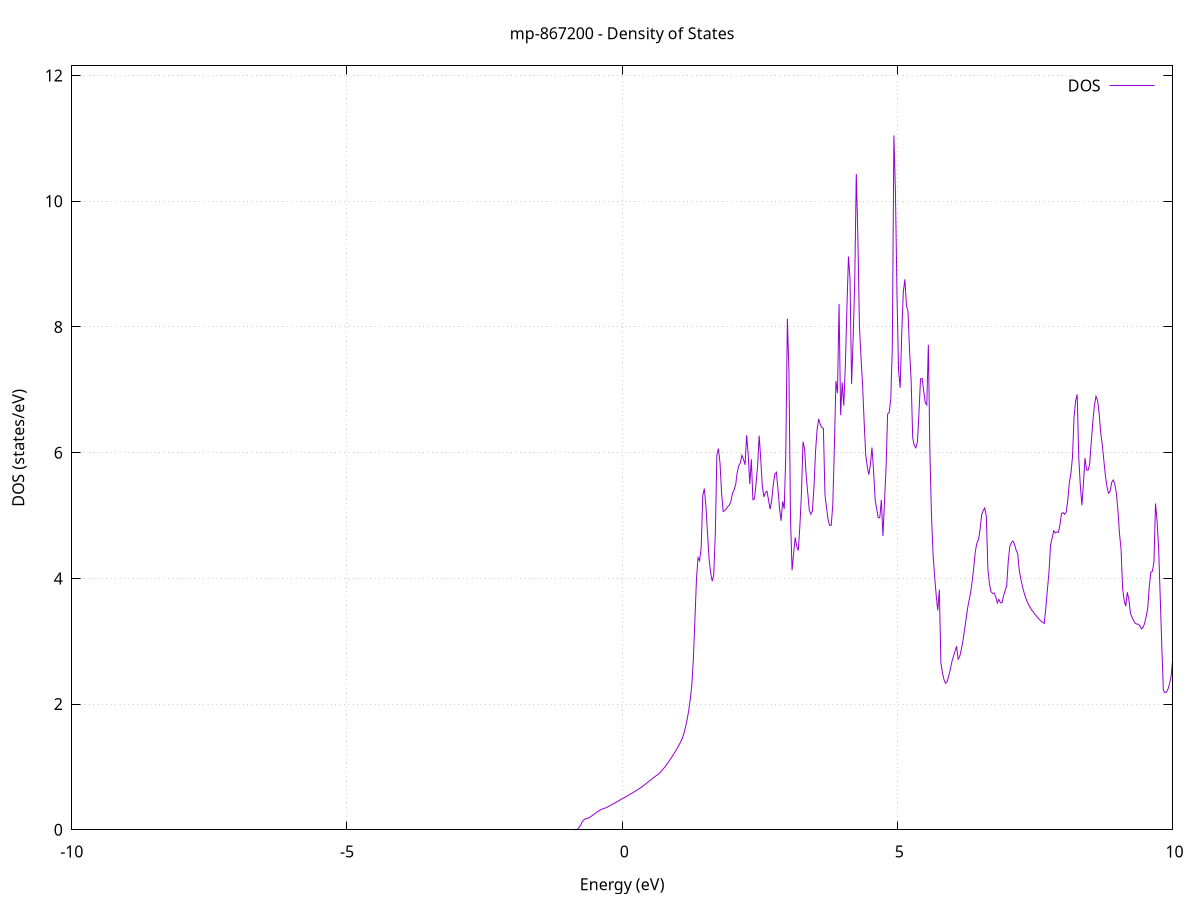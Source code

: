 set title 'mp-867200 - Density of States'
set xlabel 'Energy (eV)'
set ylabel 'DOS (states/eV)'
set grid
set xrange [-10:10]
set yrange [0:12.155]
set xzeroaxis lt -1
set terminal png size 800,600
set output 'mp-867200_dos_gnuplot.png'
plot '-' using 1:2 with lines title 'DOS'
-38.699100 0.000000
-38.670600 0.000000
-38.642100 0.000000
-38.613700 0.000000
-38.585200 0.000000
-38.556700 0.000000
-38.528300 0.000000
-38.499800 0.000000
-38.471300 0.000000
-38.442900 0.000000
-38.414400 0.000000
-38.385900 0.000000
-38.357500 0.000000
-38.329000 0.000000
-38.300600 0.000000
-38.272100 0.000000
-38.243600 0.000000
-38.215200 0.000000
-38.186700 0.000000
-38.158200 0.000000
-38.129800 0.000000
-38.101300 0.000000
-38.072800 0.000000
-38.044400 0.000000
-38.015900 0.000000
-37.987400 0.000000
-37.959000 0.000000
-37.930500 0.000000
-37.902000 0.000000
-37.873600 0.000000
-37.845100 0.000000
-37.816600 0.000000
-37.788200 0.000000
-37.759700 0.000000
-37.731300 0.000000
-37.702800 0.000000
-37.674300 0.000000
-37.645900 0.000000
-37.617400 0.000000
-37.588900 0.000000
-37.560500 0.000000
-37.532000 0.000000
-37.503500 0.000000
-37.475100 0.000000
-37.446600 0.000000
-37.418100 0.000000
-37.389700 0.000000
-37.361200 0.000000
-37.332700 0.000000
-37.304300 0.000000
-37.275800 0.000000
-37.247400 0.000000
-37.218900 0.000000
-37.190400 0.000000
-37.162000 0.000000
-37.133500 0.000000
-37.105000 0.000000
-37.076600 0.000000
-37.048100 0.000000
-37.019600 0.000000
-36.991200 0.000000
-36.962700 0.000000
-36.934200 0.000000
-36.905800 0.000000
-36.877300 0.000000
-36.848800 0.000000
-36.820400 0.000000
-36.791900 0.000000
-36.763400 0.000000
-36.735000 0.000000
-36.706500 0.000000
-36.678100 0.000000
-36.649600 0.000000
-36.621100 0.000000
-36.592700 0.000000
-36.564200 0.000000
-36.535700 0.000000
-36.507300 0.000000
-36.478800 0.000000
-36.450300 0.000000
-36.421900 0.000000
-36.393400 0.000000
-36.364900 0.000000
-36.336500 0.000000
-36.308000 0.000000
-36.279500 0.000000
-36.251100 0.000000
-36.222600 0.000000
-36.194100 0.000000
-36.165700 0.000000
-36.137200 0.000000
-36.108800 1.528700
-36.080300 19.417300
-36.051800 30.553100
-36.023400 64.984600
-35.994900 18.503100
-35.966400 60.045500
-35.938000 0.000000
-35.909500 0.000000
-35.881000 0.000000
-35.852600 0.000000
-35.824100 0.000000
-35.795600 0.000000
-35.767200 0.000000
-35.738700 0.000000
-35.710200 0.000000
-35.681800 0.000000
-35.653300 0.000000
-35.624800 0.000000
-35.596400 0.000000
-35.567900 0.000000
-35.539500 0.000000
-35.511000 0.000000
-35.482500 0.000000
-35.454100 0.000000
-35.425600 0.000000
-35.397100 0.000000
-35.368700 0.000000
-35.340200 0.000000
-35.311700 0.000000
-35.283300 0.000000
-35.254800 0.000000
-35.226300 0.000000
-35.197900 0.000000
-35.169400 0.000000
-35.140900 0.000000
-35.112500 0.000000
-35.084000 0.000000
-35.055500 0.000000
-35.027100 0.000000
-34.998600 0.000000
-34.970200 0.000000
-34.941700 0.000000
-34.913200 0.000000
-34.884800 0.000000
-34.856300 0.000000
-34.827800 0.000000
-34.799400 0.000000
-34.770900 0.000000
-34.742400 0.000000
-34.714000 0.000000
-34.685500 0.000000
-34.657000 0.000000
-34.628600 0.000000
-34.600100 0.000000
-34.571600 0.000000
-34.543200 0.000000
-34.514700 0.000000
-34.486300 0.000000
-34.457800 0.000000
-34.429300 0.000000
-34.400900 0.000000
-34.372400 0.000000
-34.343900 0.000000
-34.315500 0.000000
-34.287000 0.000000
-34.258500 0.000000
-34.230100 0.000000
-34.201600 0.000000
-34.173100 0.000000
-34.144700 0.000000
-34.116200 0.000000
-34.087700 0.000000
-34.059300 0.000000
-34.030800 0.000000
-34.002300 0.000000
-33.973900 0.000000
-33.945400 0.000000
-33.917000 0.000000
-33.888500 0.000000
-33.860000 0.000000
-33.831600 0.000000
-33.803100 0.000000
-33.774600 0.000000
-33.746200 0.000000
-33.717700 0.000000
-33.689200 0.000000
-33.660800 0.000000
-33.632300 0.000000
-33.603800 0.000000
-33.575400 0.000000
-33.546900 0.000000
-33.518400 0.000000
-33.490000 0.000000
-33.461500 0.000000
-33.433000 0.000000
-33.404600 0.000000
-33.376100 0.000000
-33.347700 0.000000
-33.319200 0.000000
-33.290700 0.000000
-33.262300 0.000000
-33.233800 0.000000
-33.205300 0.000000
-33.176900 0.000000
-33.148400 0.000000
-33.119900 0.000000
-33.091500 0.000000
-33.063000 0.000000
-33.034500 0.000000
-33.006100 0.000000
-32.977600 0.000000
-32.949100 0.000000
-32.920700 0.000000
-32.892200 0.000000
-32.863700 0.000000
-32.835300 0.000000
-32.806800 0.000000
-32.778400 0.000000
-32.749900 0.000000
-32.721400 0.000000
-32.693000 0.000000
-32.664500 0.000000
-32.636000 0.000000
-32.607600 0.000000
-32.579100 0.000000
-32.550600 0.000000
-32.522200 0.000000
-32.493700 0.000000
-32.465200 0.000000
-32.436800 0.000000
-32.408300 0.000000
-32.379800 0.000000
-32.351400 0.000000
-32.322900 0.000000
-32.294400 0.000000
-32.266000 0.000000
-32.237500 0.000000
-32.209100 0.000000
-32.180600 0.000000
-32.152100 0.000000
-32.123700 0.000000
-32.095200 0.000000
-32.066700 0.000000
-32.038300 0.000000
-32.009800 0.000000
-31.981300 0.000000
-31.952900 0.000000
-31.924400 0.000000
-31.895900 0.000000
-31.867500 0.000000
-31.839000 0.000000
-31.810500 0.000000
-31.782100 0.000000
-31.753600 0.000000
-31.725200 0.000000
-31.696700 0.000000
-31.668200 0.000000
-31.639800 0.000000
-31.611300 0.000000
-31.582800 0.000000
-31.554400 0.000000
-31.525900 0.000000
-31.497400 0.000000
-31.469000 0.000000
-31.440500 0.000000
-31.412000 0.000000
-31.383600 0.000000
-31.355100 0.000000
-31.326600 0.000000
-31.298200 0.000000
-31.269700 0.000000
-31.241200 0.000000
-31.212800 0.000000
-31.184300 0.000000
-31.155900 0.000000
-31.127400 0.000000
-31.098900 0.000000
-31.070500 0.000000
-31.042000 0.000000
-31.013500 0.000000
-30.985100 0.000000
-30.956600 0.000000
-30.928100 0.000000
-30.899700 0.000000
-30.871200 0.000000
-30.842700 0.000000
-30.814300 0.000000
-30.785800 0.000000
-30.757300 0.000000
-30.728900 0.000000
-30.700400 0.000000
-30.671900 0.000000
-30.643500 0.000000
-30.615000 0.000000
-30.586600 0.000000
-30.558100 0.000000
-30.529600 0.000000
-30.501200 0.000000
-30.472700 0.000000
-30.444200 0.000000
-30.415800 0.000000
-30.387300 0.000000
-30.358800 0.000000
-30.330400 0.000000
-30.301900 0.000000
-30.273400 0.000000
-30.245000 0.000000
-30.216500 0.000000
-30.188000 0.000000
-30.159600 0.000000
-30.131100 0.000000
-30.102600 0.000000
-30.074200 0.000000
-30.045700 0.000000
-30.017300 0.000000
-29.988800 0.000000
-29.960300 0.000000
-29.931900 0.000000
-29.903400 0.000000
-29.874900 0.000000
-29.846500 0.000000
-29.818000 0.000000
-29.789500 0.000000
-29.761100 0.000000
-29.732600 0.000000
-29.704100 0.000000
-29.675700 0.000000
-29.647200 0.000000
-29.618700 0.000000
-29.590300 0.000000
-29.561800 0.000000
-29.533300 0.000000
-29.504900 0.000000
-29.476400 0.000000
-29.448000 0.000000
-29.419500 0.000000
-29.391000 0.000000
-29.362600 0.000000
-29.334100 0.000000
-29.305600 0.000000
-29.277200 0.000000
-29.248700 0.000000
-29.220200 0.000000
-29.191800 0.000000
-29.163300 0.000000
-29.134800 0.000000
-29.106400 0.000000
-29.077900 0.000000
-29.049400 0.000000
-29.021000 0.000000
-28.992500 0.000000
-28.964100 0.000000
-28.935600 0.000000
-28.907100 0.000000
-28.878700 0.000000
-28.850200 0.000000
-28.821700 0.000000
-28.793300 0.000000
-28.764800 0.000000
-28.736300 0.000000
-28.707900 0.000000
-28.679400 0.000000
-28.650900 0.000000
-28.622500 0.000000
-28.594000 0.000000
-28.565500 0.000000
-28.537100 0.000000
-28.508600 0.000000
-28.480100 0.000000
-28.451700 0.000000
-28.423200 0.000000
-28.394800 0.000000
-28.366300 0.000000
-28.337800 0.000000
-28.309400 0.000000
-28.280900 0.000000
-28.252400 0.000000
-28.224000 0.000000
-28.195500 0.000000
-28.167000 0.000000
-28.138600 0.000000
-28.110100 0.000000
-28.081600 0.000000
-28.053200 0.000000
-28.024700 0.000000
-27.996200 0.000000
-27.967800 0.000000
-27.939300 0.000000
-27.910800 0.000000
-27.882400 0.000000
-27.853900 0.000000
-27.825500 0.000000
-27.797000 0.000000
-27.768500 0.000000
-27.740100 0.000000
-27.711600 0.000000
-27.683100 0.000000
-27.654700 0.000000
-27.626200 0.000000
-27.597700 0.000000
-27.569300 0.000000
-27.540800 0.000000
-27.512300 0.000000
-27.483900 0.000000
-27.455400 0.000000
-27.426900 0.000000
-27.398500 0.000000
-27.370000 0.000000
-27.341500 0.000000
-27.313100 0.000000
-27.284600 0.000000
-27.256200 0.000000
-27.227700 0.000000
-27.199200 0.000000
-27.170800 0.000000
-27.142300 0.000000
-27.113800 0.000000
-27.085400 0.000000
-27.056900 0.000000
-27.028400 0.000000
-27.000000 0.000000
-26.971500 0.000000
-26.943000 0.000000
-26.914600 0.000000
-26.886100 0.000000
-26.857600 0.000000
-26.829200 0.000000
-26.800700 0.000000
-26.772200 0.000000
-26.743800 0.000000
-26.715300 0.000000
-26.686900 0.000000
-26.658400 0.000000
-26.629900 0.000000
-26.601500 0.000000
-26.573000 0.000000
-26.544500 0.000000
-26.516100 0.000000
-26.487600 0.000000
-26.459100 0.000000
-26.430700 0.000000
-26.402200 0.000000
-26.373700 0.000000
-26.345300 0.000000
-26.316800 0.000000
-26.288300 0.000000
-26.259900 0.000000
-26.231400 0.000000
-26.203000 0.000000
-26.174500 0.000000
-26.146000 0.000000
-26.117600 0.000000
-26.089100 0.000000
-26.060600 0.000000
-26.032200 0.000000
-26.003700 0.000000
-25.975200 0.000000
-25.946800 0.000000
-25.918300 0.000000
-25.889800 0.000000
-25.861400 0.000000
-25.832900 0.000000
-25.804400 0.000000
-25.776000 0.000000
-25.747500 0.000000
-25.719000 0.000000
-25.690600 0.000000
-25.662100 0.000000
-25.633700 0.000000
-25.605200 0.000000
-25.576700 0.000000
-25.548300 0.000000
-25.519800 0.000000
-25.491300 0.000000
-25.462900 0.000000
-25.434400 0.000000
-25.405900 0.000000
-25.377500 0.000000
-25.349000 0.000000
-25.320500 0.000000
-25.292100 0.000000
-25.263600 0.000000
-25.235100 0.000000
-25.206700 0.000000
-25.178200 0.000000
-25.149700 0.000000
-25.121300 0.000000
-25.092800 0.000000
-25.064400 0.000000
-25.035900 0.000000
-25.007400 0.000000
-24.979000 0.000000
-24.950500 0.000000
-24.922000 0.000000
-24.893600 0.000000
-24.865100 0.000000
-24.836600 0.000000
-24.808200 0.000000
-24.779700 0.000000
-24.751200 0.000000
-24.722800 0.000000
-24.694300 0.000000
-24.665800 0.000000
-24.637400 0.000000
-24.608900 0.000000
-24.580400 0.000000
-24.552000 0.000000
-24.523500 0.000000
-24.495100 0.000000
-24.466600 0.000000
-24.438100 0.000000
-24.409700 0.000000
-24.381200 0.000000
-24.352700 0.000000
-24.324300 0.000000
-24.295800 0.000000
-24.267300 0.000000
-24.238900 0.000000
-24.210400 0.000000
-24.181900 0.000000
-24.153500 0.000000
-24.125000 0.000000
-24.096500 0.000000
-24.068100 0.000000
-24.039600 0.000000
-24.011100 0.000000
-23.982700 0.000000
-23.954200 0.000000
-23.925800 0.000000
-23.897300 0.000000
-23.868800 0.000000
-23.840400 0.000000
-23.811900 0.000000
-23.783400 0.000000
-23.755000 0.000000
-23.726500 0.000000
-23.698000 0.000000
-23.669600 0.000000
-23.641100 0.000000
-23.612600 0.000000
-23.584200 0.000000
-23.555700 0.000000
-23.527200 0.000000
-23.498800 0.000000
-23.470300 0.000000
-23.441900 0.000000
-23.413400 0.000000
-23.384900 0.000000
-23.356500 0.000000
-23.328000 0.000000
-23.299500 0.000000
-23.271100 0.000000
-23.242600 0.000000
-23.214100 0.000000
-23.185700 0.000000
-23.157200 0.000000
-23.128700 0.000000
-23.100300 0.000000
-23.071800 0.000000
-23.043300 0.000000
-23.014900 0.000000
-22.986400 0.000000
-22.957900 0.000000
-22.929500 0.000000
-22.901000 0.000000
-22.872600 0.000000
-22.844100 0.000000
-22.815600 0.000000
-22.787200 0.000000
-22.758700 0.000000
-22.730200 0.000000
-22.701800 0.000000
-22.673300 0.000000
-22.644800 0.000000
-22.616400 0.000000
-22.587900 0.000000
-22.559400 0.000000
-22.531000 0.000000
-22.502500 0.000000
-22.474000 0.000000
-22.445600 0.000000
-22.417100 0.000000
-22.388600 0.000000
-22.360200 0.000000
-22.331700 0.000000
-22.303300 0.000000
-22.274800 0.000000
-22.246300 0.000000
-22.217900 0.000000
-22.189400 0.000000
-22.160900 0.000000
-22.132500 0.000000
-22.104000 0.000000
-22.075500 0.000000
-22.047100 0.000000
-22.018600 0.000000
-21.990100 0.000000
-21.961700 0.000000
-21.933200 0.000000
-21.904700 0.000000
-21.876300 0.000000
-21.847800 0.000000
-21.819300 0.000000
-21.790900 0.000000
-21.762400 0.000000
-21.734000 0.000000
-21.705500 0.000000
-21.677000 0.000000
-21.648600 0.000000
-21.620100 0.000000
-21.591600 0.000000
-21.563200 0.000000
-21.534700 0.000000
-21.506200 0.000000
-21.477800 0.000000
-21.449300 0.000000
-21.420800 0.000000
-21.392400 0.000000
-21.363900 0.000000
-21.335400 0.000000
-21.307000 0.000000
-21.278500 0.000000
-21.250000 0.000000
-21.221600 0.000000
-21.193100 0.000000
-21.164700 0.000000
-21.136200 0.000000
-21.107700 0.000000
-21.079300 0.000000
-21.050800 0.000000
-21.022300 0.000000
-20.993900 0.000000
-20.965400 0.000000
-20.936900 0.000000
-20.908500 0.000000
-20.880000 0.000000
-20.851500 0.000000
-20.823100 0.000000
-20.794600 0.000000
-20.766100 0.000000
-20.737700 0.000000
-20.709200 0.000000
-20.680800 0.000000
-20.652300 0.000000
-20.623800 0.000000
-20.595400 0.000000
-20.566900 0.000000
-20.538400 0.000000
-20.510000 0.000000
-20.481500 0.000000
-20.453000 0.000000
-20.424600 0.000000
-20.396100 0.000000
-20.367600 0.000000
-20.339200 0.000000
-20.310700 0.000000
-20.282200 0.000000
-20.253800 0.000000
-20.225300 0.000000
-20.196800 0.000000
-20.168400 0.000000
-20.139900 0.000000
-20.111500 0.000000
-20.083000 0.000000
-20.054500 0.000000
-20.026100 0.000000
-19.997600 0.000000
-19.969100 0.000000
-19.940700 0.000000
-19.912200 0.000000
-19.883700 0.000000
-19.855300 0.000000
-19.826800 0.000000
-19.798300 0.000000
-19.769900 0.000000
-19.741400 0.000000
-19.712900 0.000000
-19.684500 0.000000
-19.656000 0.000000
-19.627500 0.000000
-19.599100 0.000000
-19.570600 0.000000
-19.542200 0.000000
-19.513700 0.000000
-19.485200 0.000000
-19.456800 0.000000
-19.428300 0.000000
-19.399800 0.000000
-19.371400 0.000000
-19.342900 0.000000
-19.314400 0.000000
-19.286000 0.000000
-19.257500 0.000000
-19.229000 0.000000
-19.200600 0.000000
-19.172100 0.000000
-19.143600 0.000000
-19.115200 0.000000
-19.086700 0.000000
-19.058200 0.000000
-19.029800 0.000000
-19.001300 0.000000
-18.972900 0.000000
-18.944400 0.000000
-18.915900 0.000000
-18.887500 0.000000
-18.859000 0.000000
-18.830500 0.000000
-18.802100 0.000000
-18.773600 0.000000
-18.745100 0.000000
-18.716700 0.000000
-18.688200 0.000000
-18.659700 0.000000
-18.631300 0.000000
-18.602800 0.000000
-18.574300 0.000000
-18.545900 0.000000
-18.517400 0.000000
-18.488900 0.000000
-18.460500 0.000000
-18.432000 0.000000
-18.403600 0.000000
-18.375100 0.000000
-18.346600 0.000000
-18.318200 0.000000
-18.289700 0.000000
-18.261200 0.000000
-18.232800 0.000000
-18.204300 0.000000
-18.175800 0.000000
-18.147400 0.000000
-18.118900 0.000000
-18.090400 0.000000
-18.062000 0.000000
-18.033500 0.000000
-18.005000 0.000000
-17.976600 0.000000
-17.948100 0.000000
-17.919700 0.000000
-17.891200 0.000000
-17.862700 0.000000
-17.834300 0.000000
-17.805800 0.000000
-17.777300 0.000000
-17.748900 0.000000
-17.720400 0.000000
-17.691900 0.000000
-17.663500 0.000000
-17.635000 0.000000
-17.606500 0.000000
-17.578100 0.000000
-17.549600 0.000000
-17.521100 0.000000
-17.492700 0.000000
-17.464200 0.000000
-17.435700 0.000000
-17.407300 0.000000
-17.378800 0.000000
-17.350400 0.000000
-17.321900 0.000000
-17.293400 0.000000
-17.265000 0.000000
-17.236500 0.000000
-17.208000 0.000000
-17.179600 0.000000
-17.151100 0.000000
-17.122600 0.000000
-17.094200 0.000000
-17.065700 0.000000
-17.037200 0.000000
-17.008800 0.000000
-16.980300 0.099600
-16.951800 1.249900
-16.923400 8.504600
-16.894900 14.384600
-16.866400 16.612800
-16.838000 20.314100
-16.809500 33.911900
-16.781100 43.263100
-16.752600 32.256300
-16.724100 24.749100
-16.695700 18.786800
-16.667200 15.997800
-16.638700 9.618900
-16.610300 9.352200
-16.581800 14.798700
-16.553300 16.707500
-16.524900 17.466400
-16.496400 20.463100
-16.467900 19.366400
-16.439500 23.786300
-16.411000 25.605400
-16.382500 28.538600
-16.354100 32.391000
-16.325600 34.563600
-16.297100 43.583000
-16.268700 50.567100
-16.240200 35.708600
-16.211800 43.903500
-16.183300 65.835900
-16.154800 48.145000
-16.126400 30.271800
-16.097900 23.931300
-16.069400 20.106500
-16.041000 11.290200
-16.012500 0.000000
-15.984000 0.000000
-15.955600 0.000000
-15.927100 0.000000
-15.898600 0.000000
-15.870200 0.000000
-15.841700 0.000000
-15.813200 0.000000
-15.784800 0.000000
-15.756300 0.000000
-15.727800 0.000000
-15.699400 0.000000
-15.670900 0.000000
-15.642500 0.000000
-15.614000 0.000000
-15.585500 0.000000
-15.557100 0.000000
-15.528600 0.000000
-15.500100 0.000000
-15.471700 0.000000
-15.443200 0.000000
-15.414700 0.000000
-15.386300 0.000000
-15.357800 0.000000
-15.329300 0.000000
-15.300900 0.000000
-15.272400 0.000000
-15.243900 0.000000
-15.215500 0.000000
-15.187000 0.000000
-15.158600 0.000000
-15.130100 0.000000
-15.101600 0.000000
-15.073200 0.000000
-15.044700 0.000000
-15.016200 0.000000
-14.987800 0.000000
-14.959300 0.000000
-14.930800 0.000000
-14.902400 0.000000
-14.873900 0.000000
-14.845400 0.000000
-14.817000 0.000000
-14.788500 0.000000
-14.760000 0.000000
-14.731600 0.000000
-14.703100 0.000000
-14.674600 0.000000
-14.646200 0.000000
-14.617700 0.000000
-14.589300 0.000000
-14.560800 0.000000
-14.532300 0.000000
-14.503900 0.000000
-14.475400 0.000000
-14.446900 0.000000
-14.418500 0.000000
-14.390000 0.000000
-14.361500 0.000000
-14.333100 0.000000
-14.304600 0.000000
-14.276100 0.000000
-14.247700 0.000000
-14.219200 0.000000
-14.190700 0.000000
-14.162300 0.000000
-14.133800 0.000000
-14.105300 0.000000
-14.076900 0.000000
-14.048400 0.000000
-14.020000 0.000000
-13.991500 0.000000
-13.963000 0.000000
-13.934600 0.000000
-13.906100 0.000000
-13.877600 0.000000
-13.849200 0.000000
-13.820700 0.000000
-13.792200 0.000000
-13.763800 0.000000
-13.735300 0.000000
-13.706800 0.000000
-13.678400 0.000000
-13.649900 0.000000
-13.621400 0.000000
-13.593000 0.000000
-13.564500 0.000000
-13.536000 0.000000
-13.507600 0.000000
-13.479100 0.000000
-13.450700 0.000000
-13.422200 0.000000
-13.393700 0.000000
-13.365300 0.000000
-13.336800 0.000000
-13.308300 0.000000
-13.279900 0.000000
-13.251400 0.000000
-13.222900 0.000000
-13.194500 0.000000
-13.166000 0.000000
-13.137500 0.000000
-13.109100 0.000000
-13.080600 0.000000
-13.052100 0.000000
-13.023700 0.000000
-12.995200 0.000000
-12.966700 0.000000
-12.938300 0.000000
-12.909800 0.000000
-12.881400 0.000000
-12.852900 0.000000
-12.824400 0.000000
-12.796000 0.000000
-12.767500 0.000000
-12.739000 0.000000
-12.710600 0.000000
-12.682100 0.000000
-12.653600 0.000000
-12.625200 0.000000
-12.596700 0.000000
-12.568200 0.000000
-12.539800 0.000000
-12.511300 0.000000
-12.482800 0.000000
-12.454400 0.000000
-12.425900 0.000000
-12.397500 0.000000
-12.369000 0.000000
-12.340500 0.000000
-12.312100 0.000000
-12.283600 0.000000
-12.255100 0.000000
-12.226700 0.000000
-12.198200 0.000000
-12.169700 0.000000
-12.141300 0.000000
-12.112800 0.000000
-12.084300 0.000000
-12.055900 0.000000
-12.027400 0.000000
-11.998900 0.000000
-11.970500 0.000000
-11.942000 0.000000
-11.913500 0.000000
-11.885100 0.000000
-11.856600 0.000000
-11.828200 0.000000
-11.799700 0.000000
-11.771200 0.000000
-11.742800 0.000000
-11.714300 0.000000
-11.685800 0.000000
-11.657400 0.000000
-11.628900 0.000000
-11.600400 0.000000
-11.572000 0.000000
-11.543500 0.000000
-11.515000 0.000000
-11.486600 0.000000
-11.458100 0.000000
-11.429600 0.000000
-11.401200 0.000000
-11.372700 0.000000
-11.344200 0.000000
-11.315800 0.000000
-11.287300 0.000000
-11.258900 0.000000
-11.230400 0.000000
-11.201900 0.000000
-11.173500 0.000000
-11.145000 0.000000
-11.116500 0.000000
-11.088100 0.000000
-11.059600 0.000000
-11.031100 0.000000
-11.002700 0.000000
-10.974200 0.000000
-10.945700 0.000000
-10.917300 0.000000
-10.888800 0.000000
-10.860300 0.000000
-10.831900 0.000000
-10.803400 0.000000
-10.774900 0.000000
-10.746500 0.000000
-10.718000 0.000000
-10.689600 0.000000
-10.661100 0.000000
-10.632600 0.000000
-10.604200 0.000000
-10.575700 0.000000
-10.547200 0.000000
-10.518800 0.000000
-10.490300 0.000000
-10.461800 0.000000
-10.433400 0.000000
-10.404900 0.000000
-10.376400 0.000000
-10.348000 0.000000
-10.319500 0.000000
-10.291000 0.000000
-10.262600 0.000000
-10.234100 0.000000
-10.205600 0.000000
-10.177200 0.000000
-10.148700 0.000000
-10.120300 0.000000
-10.091800 0.000000
-10.063300 0.000000
-10.034900 0.000000
-10.006400 0.000000
-9.977900 0.000000
-9.949500 0.000000
-9.921000 0.000000
-9.892500 0.000000
-9.864100 0.000000
-9.835600 0.000000
-9.807100 0.000000
-9.778700 0.000000
-9.750200 0.000000
-9.721700 0.000000
-9.693300 0.000000
-9.664800 0.000000
-9.636400 0.000000
-9.607900 0.000000
-9.579400 0.000000
-9.551000 0.000000
-9.522500 0.000000
-9.494000 0.000000
-9.465600 0.000000
-9.437100 0.000000
-9.408600 0.000000
-9.380200 0.000000
-9.351700 0.000000
-9.323200 0.000000
-9.294800 0.000000
-9.266300 0.000000
-9.237800 0.000000
-9.209400 0.000000
-9.180900 0.000000
-9.152400 0.000000
-9.124000 0.000000
-9.095500 0.000000
-9.067100 0.000000
-9.038600 0.000000
-9.010100 0.000000
-8.981700 0.000000
-8.953200 0.000000
-8.924700 0.000000
-8.896300 0.000000
-8.867800 0.000000
-8.839300 0.000000
-8.810900 0.000000
-8.782400 0.000000
-8.753900 0.000000
-8.725500 0.000000
-8.697000 0.000000
-8.668500 0.000000
-8.640100 0.000000
-8.611600 0.000000
-8.583100 0.000000
-8.554700 0.000000
-8.526200 0.000000
-8.497800 0.000000
-8.469300 0.000000
-8.440800 0.000000
-8.412400 0.000000
-8.383900 0.000000
-8.355400 0.000000
-8.327000 0.000000
-8.298500 0.000000
-8.270000 0.000000
-8.241600 0.000000
-8.213100 0.000000
-8.184600 0.000000
-8.156200 0.000000
-8.127700 0.000000
-8.099200 0.000000
-8.070800 0.000000
-8.042300 0.000000
-8.013800 0.000000
-7.985400 0.000000
-7.956900 0.000000
-7.928500 0.000000
-7.900000 0.000000
-7.871500 0.000000
-7.843100 0.000000
-7.814600 0.000000
-7.786100 0.000000
-7.757700 0.000000
-7.729200 0.000000
-7.700700 0.000000
-7.672300 0.000000
-7.643800 0.000000
-7.615300 0.000000
-7.586900 0.000000
-7.558400 0.000000
-7.529900 0.000000
-7.501500 0.000000
-7.473000 0.000000
-7.444500 0.000000
-7.416100 0.000000
-7.387600 0.000000
-7.359200 0.000000
-7.330700 0.000000
-7.302200 0.000000
-7.273800 0.000000
-7.245300 0.000000
-7.216800 0.000000
-7.188400 0.000000
-7.159900 0.000000
-7.131400 0.000000
-7.103000 0.000000
-7.074500 0.000000
-7.046000 0.000000
-7.017600 0.000000
-6.989100 0.000000
-6.960600 0.000000
-6.932200 0.000000
-6.903700 0.000000
-6.875300 0.000000
-6.846800 0.000000
-6.818300 0.000000
-6.789900 0.000000
-6.761400 0.000000
-6.732900 0.000000
-6.704500 0.000000
-6.676000 0.000000
-6.647500 0.000000
-6.619100 0.000000
-6.590600 0.000000
-6.562100 0.000000
-6.533700 0.000000
-6.505200 0.000000
-6.476700 0.000000
-6.448300 0.000000
-6.419800 0.000000
-6.391300 0.000000
-6.362900 0.000000
-6.334400 0.000000
-6.306000 0.000000
-6.277500 0.000000
-6.249000 0.000000
-6.220600 0.000000
-6.192100 0.000000
-6.163600 0.000000
-6.135200 0.000000
-6.106700 0.000000
-6.078200 0.000000
-6.049800 0.000000
-6.021300 0.000000
-5.992800 0.000000
-5.964400 0.000000
-5.935900 0.000000
-5.907400 0.000000
-5.879000 0.000000
-5.850500 0.000000
-5.822000 0.000000
-5.793600 0.000000
-5.765100 0.000000
-5.736700 0.000000
-5.708200 0.000000
-5.679700 0.000000
-5.651300 0.000000
-5.622800 0.000000
-5.594300 0.000000
-5.565900 0.000000
-5.537400 0.000000
-5.508900 0.000000
-5.480500 0.000000
-5.452000 0.000000
-5.423500 0.000000
-5.395100 0.000000
-5.366600 0.000000
-5.338100 0.000000
-5.309700 0.000000
-5.281200 0.000000
-5.252700 0.000000
-5.224300 0.000000
-5.195800 0.000000
-5.167400 0.000000
-5.138900 0.000000
-5.110400 0.000000
-5.082000 0.000000
-5.053500 0.000000
-5.025000 0.000000
-4.996600 0.000000
-4.968100 0.000000
-4.939600 0.000000
-4.911200 0.000000
-4.882700 0.000000
-4.854200 0.000000
-4.825800 0.000000
-4.797300 0.000000
-4.768800 0.000000
-4.740400 0.000000
-4.711900 0.000000
-4.683400 0.000000
-4.655000 0.000000
-4.626500 0.000000
-4.598100 0.000000
-4.569600 0.000000
-4.541100 0.000000
-4.512700 0.000000
-4.484200 0.000000
-4.455700 0.000000
-4.427300 0.000000
-4.398800 0.000000
-4.370300 0.000000
-4.341900 0.000000
-4.313400 0.000000
-4.284900 0.000000
-4.256500 0.000000
-4.228000 0.000000
-4.199500 0.000000
-4.171100 0.000000
-4.142600 0.000000
-4.114200 0.000000
-4.085700 0.000000
-4.057200 0.000000
-4.028800 0.000000
-4.000300 0.000000
-3.971800 0.000000
-3.943400 0.000000
-3.914900 0.000000
-3.886400 0.000000
-3.858000 0.000000
-3.829500 0.000000
-3.801000 0.000000
-3.772600 0.000000
-3.744100 0.000000
-3.715600 0.000000
-3.687200 0.000000
-3.658700 0.000000
-3.630200 0.000000
-3.601800 0.000000
-3.573300 0.000000
-3.544900 0.000000
-3.516400 0.000000
-3.487900 0.000000
-3.459500 0.000000
-3.431000 0.000000
-3.402500 0.000000
-3.374100 0.000000
-3.345600 0.000000
-3.317100 0.000000
-3.288700 0.000000
-3.260200 0.000000
-3.231700 0.000000
-3.203300 0.000000
-3.174800 0.000000
-3.146300 0.000000
-3.117900 0.000000
-3.089400 0.000000
-3.060900 0.000000
-3.032500 0.000000
-3.004000 0.000000
-2.975600 0.000000
-2.947100 0.000000
-2.918600 0.000000
-2.890200 0.000000
-2.861700 0.000000
-2.833200 0.000000
-2.804800 0.000000
-2.776300 0.000000
-2.747800 0.000000
-2.719400 0.000000
-2.690900 0.000000
-2.662400 0.000000
-2.634000 0.000000
-2.605500 0.000000
-2.577000 0.000000
-2.548600 0.000000
-2.520100 0.000000
-2.491600 0.000000
-2.463200 0.000000
-2.434700 0.000000
-2.406300 0.000000
-2.377800 0.000000
-2.349300 0.000000
-2.320900 0.000000
-2.292400 0.000000
-2.263900 0.000000
-2.235500 0.000000
-2.207000 0.000000
-2.178500 0.000000
-2.150100 0.000000
-2.121600 0.000000
-2.093100 0.000000
-2.064700 0.000000
-2.036200 0.000000
-2.007700 0.000000
-1.979300 0.000000
-1.950800 0.000000
-1.922300 0.000000
-1.893900 0.000000
-1.865400 0.000000
-1.837000 0.000000
-1.808500 0.000000
-1.780000 0.000000
-1.751600 0.000000
-1.723100 0.000000
-1.694600 0.000000
-1.666200 0.000000
-1.637700 0.000000
-1.609200 0.000000
-1.580800 0.000000
-1.552300 0.000000
-1.523800 0.000000
-1.495400 0.000000
-1.466900 0.000000
-1.438400 0.000000
-1.410000 0.000000
-1.381500 0.000000
-1.353000 0.000000
-1.324600 0.000000
-1.296100 0.000000
-1.267700 0.000000
-1.239200 0.000000
-1.210700 0.000000
-1.182300 0.000000
-1.153800 0.000000
-1.125300 0.000000
-1.096900 0.000000
-1.068400 0.000000
-1.039900 0.000000
-1.011500 0.000000
-0.983000 0.000000
-0.954500 0.000000
-0.926100 0.000000
-0.897600 0.000000
-0.869100 0.000000
-0.840700 0.000400
-0.812200 0.010800
-0.783800 0.034800
-0.755300 0.072500
-0.726800 0.123900
-0.698400 0.155900
-0.669900 0.173500
-0.641400 0.183100
-0.613000 0.184800
-0.584500 0.200000
-0.556000 0.217800
-0.527600 0.236000
-0.499100 0.254800
-0.470600 0.274000
-0.442200 0.292100
-0.413700 0.308000
-0.385200 0.321200
-0.356800 0.330700
-0.328300 0.339400
-0.299800 0.348400
-0.271400 0.360300
-0.242900 0.373800
-0.214500 0.387400
-0.186000 0.401100
-0.157500 0.414900
-0.129100 0.428700
-0.100600 0.442700
-0.072100 0.456700
-0.043700 0.471200
-0.015200 0.485600
0.013300 0.499100
0.041700 0.513000
0.070200 0.527000
0.098700 0.541800
0.127100 0.556500
0.155600 0.570900
0.184100 0.585300
0.212500 0.600100
0.241000 0.615500
0.269500 0.631200
0.297900 0.647200
0.326400 0.663300
0.354800 0.680800
0.383300 0.699600
0.411800 0.718800
0.440200 0.738300
0.468700 0.758300
0.497200 0.778600
0.525600 0.798600
0.554100 0.818300
0.582600 0.837900
0.611000 0.855200
0.639500 0.872900
0.668000 0.892300
0.696400 0.917500
0.724900 0.949200
0.753400 0.975400
0.781800 1.006800
0.810300 1.039900
0.838800 1.074200
0.867200 1.110100
0.895700 1.147700
0.924100 1.186900
0.952600 1.227300
0.981100 1.268400
1.009500 1.310300
1.038000 1.355500
1.066500 1.405900
1.094900 1.462000
1.123400 1.536700
1.151900 1.635700
1.180300 1.753700
1.208800 1.891600
1.237300 2.073900
1.265700 2.299100
1.294200 2.714600
1.322700 3.359300
1.351100 3.999100
1.379600 4.331200
1.408100 4.282300
1.436500 4.498300
1.465000 5.311900
1.493400 5.430000
1.521900 5.155900
1.550400 4.726000
1.578800 4.321800
1.607300 4.093200
1.635800 3.956300
1.664200 4.051900
1.692700 4.699100
1.721200 5.961400
1.749600 6.064400
1.778100 5.839000
1.806600 5.366300
1.835000 5.064000
1.863500 5.077700
1.892000 5.107800
1.920400 5.143000
1.948900 5.167100
1.977300 5.233100
2.005800 5.356800
2.034300 5.406700
2.062700 5.492300
2.091200 5.687600
2.119700 5.793000
2.148100 5.841000
2.176600 5.958100
2.205100 5.895000
2.233500 5.807400
2.262000 6.280000
2.290500 5.972500
2.318900 5.499500
2.347400 5.896100
2.375900 5.251500
2.404300 5.265200
2.432800 5.502000
2.461300 5.789100
2.489700 6.271800
2.518200 5.901200
2.546600 5.470100
2.575100 5.296700
2.603600 5.367700
2.632000 5.387000
2.660500 5.242100
2.689000 5.101300
2.717400 5.241200
2.745900 5.493700
2.774400 5.658900
2.802800 5.688500
2.831300 5.418300
2.859800 5.112600
2.888200 4.917300
2.916700 5.226000
2.945200 5.106500
2.973600 5.975500
3.002100 8.130200
3.030600 7.301700
3.059000 4.954300
3.087500 4.129400
3.115900 4.398400
3.144400 4.652000
3.172900 4.503600
3.201300 4.444100
3.229800 4.839800
3.258300 5.356300
3.286700 6.175700
3.315200 6.064800
3.343700 5.639800
3.372100 5.362500
3.400600 5.083600
3.429100 5.021100
3.457500 5.075100
3.486000 5.456300
3.514500 6.030100
3.542900 6.372500
3.571400 6.539100
3.599900 6.448400
3.628300 6.399300
3.656800 6.386500
3.685200 5.335200
3.713700 5.122400
3.742200 4.934800
3.770600 4.842200
3.799100 4.846600
3.827600 5.172000
3.856000 6.078400
3.884500 7.140900
3.913000 6.948800
3.941400 8.368200
3.969900 6.597900
3.998400 7.118400
4.026800 6.749400
4.055300 7.376100
4.083800 8.293500
4.112200 9.120500
4.140700 8.756900
4.169200 7.095200
4.197600 7.824500
4.226100 8.717800
4.254500 10.435900
4.283000 9.442800
4.311500 8.010400
4.339900 7.522600
4.368400 7.089500
4.396900 6.496600
4.425300 5.972300
4.453800 5.777500
4.482300 5.652000
4.510700 5.805000
4.539200 6.082100
4.567700 5.724600
4.596100 5.261000
4.624600 5.104400
4.653100 4.964900
4.681500 4.966600
4.710000 5.249100
4.738400 4.673300
4.766900 5.223700
4.795400 5.756600
4.823800 6.616900
4.852300 6.639000
4.880800 6.857500
4.909200 7.672900
4.937700 11.049800
4.966200 10.126700
4.994600 8.479400
5.023100 7.302700
5.051600 7.032700
5.080000 7.888000
5.108500 8.553600
5.137000 8.759200
5.165400 8.345200
5.193900 8.243700
5.222400 7.627500
5.250800 7.155500
5.279300 6.238800
5.307700 6.114500
5.336200 6.077900
5.364700 6.167200
5.393100 6.625700
5.421600 7.173400
5.450100 7.183700
5.478500 6.989100
5.507000 6.794800
5.535500 6.760900
5.563900 7.718200
5.592400 5.973400
5.620900 4.994100
5.649300 4.387500
5.677800 4.028200
5.706300 3.731500
5.734700 3.490800
5.763200 3.820200
5.791700 2.659100
5.820100 2.498400
5.848600 2.386200
5.877000 2.331100
5.905500 2.357000
5.934000 2.446400
5.962400 2.548500
5.990900 2.674500
6.019400 2.756000
6.047800 2.838000
6.076300 2.920300
6.104800 2.715000
6.133200 2.756900
6.161700 2.862200
6.190200 2.995800
6.218600 3.163200
6.247100 3.338700
6.275600 3.519600
6.304000 3.649600
6.332500 3.778300
6.361000 3.960400
6.389400 4.179200
6.417900 4.434600
6.446300 4.562600
6.474800 4.614900
6.503300 4.775000
6.531700 5.012900
6.560200 5.078900
6.588700 5.120600
6.617100 4.987100
6.645600 4.153600
6.674100 3.913700
6.702500 3.787600
6.731000 3.761100
6.759500 3.767000
6.787900 3.707600
6.816400 3.610500
6.844900 3.665600
6.873300 3.611800
6.901800 3.611200
6.930300 3.724000
6.958700 3.804600
6.987200 3.880300
7.015600 4.273100
7.044100 4.510300
7.072600 4.571000
7.101000 4.595500
7.129500 4.542700
7.158000 4.450900
7.186400 4.398100
7.214900 4.139500
7.243400 3.991200
7.271800 3.882000
7.300300 3.781600
7.328800 3.697600
7.357200 3.631700
7.385700 3.582300
7.414200 3.535500
7.442600 3.496300
7.471100 3.465200
7.499500 3.430700
7.528000 3.399600
7.556500 3.371400
7.584900 3.343100
7.613400 3.318400
7.641900 3.301000
7.670300 3.282900
7.698800 3.536400
7.727300 3.823400
7.755700 4.101400
7.784200 4.533800
7.812700 4.637900
7.841100 4.758200
7.869600 4.725200
7.898100 4.737500
7.926500 4.733200
7.955000 4.848600
7.983500 5.031800
8.011900 5.046000
8.040400 5.019300
8.068800 5.055300
8.097300 5.248800
8.125800 5.529900
8.154200 5.668200
8.182700 5.930900
8.211200 6.569300
8.239600 6.823500
8.268100 6.926200
8.296600 5.923000
8.325000 5.481300
8.353500 5.163600
8.382000 5.512900
8.410400 5.915100
8.438900 5.726500
8.467400 5.722400
8.495800 5.823600
8.524300 6.175600
8.552800 6.496000
8.581200 6.753700
8.609700 6.896700
8.638100 6.833400
8.666600 6.634300
8.695100 6.323300
8.723500 6.132000
8.752000 5.881300
8.780500 5.641300
8.808900 5.458200
8.837400 5.354700
8.865900 5.385200
8.894300 5.524800
8.922800 5.565800
8.951300 5.505500
8.979700 5.358300
9.008200 5.088000
9.036700 4.715500
9.065100 4.466600
9.093600 3.843200
9.122100 3.645900
9.150500 3.557100
9.179000 3.780000
9.207400 3.662400
9.235900 3.446100
9.264400 3.382200
9.292800 3.327900
9.321300 3.285900
9.349800 3.273900
9.378200 3.270300
9.406700 3.249500
9.435200 3.196500
9.463600 3.219000
9.492100 3.279300
9.520600 3.390600
9.549000 3.517300
9.577500 3.861700
9.606000 4.100100
9.634400 4.112400
9.662900 4.261300
9.691400 5.191600
9.719800 4.906700
9.748300 4.475100
9.776700 3.716700
9.805200 2.927400
9.833700 2.221400
9.862100 2.183000
9.890600 2.191500
9.919100 2.241100
9.947500 2.327100
9.976000 2.446200
10.004500 2.731100
10.032900 2.883300
10.061400 2.817900
10.089900 2.515000
10.118300 2.410900
10.146800 2.435500
10.175300 2.394300
10.203700 2.253000
10.232200 2.187500
10.260600 2.229500
10.289100 2.247000
10.317600 2.330100
10.346000 2.427800
10.374500 2.590900
10.403000 2.669900
10.431400 2.700100
10.459900 2.548100
10.488400 2.303100
10.516800 2.365300
10.545300 2.371000
10.573800 2.333200
10.602200 2.208200
10.630700 1.841000
10.659200 1.773900
10.687600 1.685800
10.716100 1.585100
10.744600 1.575600
10.773000 1.602200
10.801500 1.512400
10.829900 1.379500
10.858400 1.165200
10.886900 1.000600
10.915300 0.887700
10.943800 0.916000
10.972300 1.097200
11.000700 1.186700
11.029200 1.285400
11.057700 1.432700
11.086100 1.787400
11.114600 2.488300
11.143100 2.864500
11.171500 2.998700
11.200000 2.956300
11.228500 2.756600
11.256900 2.768700
11.285400 2.750100
11.313900 2.803000
11.342300 2.896700
11.370800 3.337200
11.399200 3.823100
11.427700 4.173800
11.456200 4.311000
11.484600 4.105600
11.513100 4.219700
11.541600 4.222400
11.570000 4.121800
11.598500 4.053900
11.627000 3.778800
11.655400 3.774200
11.683900 3.868100
11.712400 3.814000
11.740800 3.641900
11.769300 3.834600
11.797800 3.783800
11.826200 4.086900
11.854700 4.160800
11.883200 4.169000
11.911600 4.115300
11.940100 3.856800
11.968500 3.726100
11.997000 3.703400
12.025500 3.853500
12.053900 3.971300
12.082400 4.024900
12.110900 3.993600
12.139300 3.875000
12.167800 3.815200
12.196300 3.776500
12.224700 3.753400
12.253200 3.782000
12.281700 3.808500
12.310100 3.799700
12.338600 3.784500
12.367100 3.714600
12.395500 3.680700
12.424000 3.681000
12.452500 3.705300
12.480900 3.736000
12.509400 3.768900
12.537800 3.800000
12.566300 3.816900
12.594800 3.803500
12.623200 3.813000
12.651700 3.880900
12.680200 3.915000
12.708600 3.933800
12.737100 3.921200
12.765600 3.887100
12.794000 3.895000
12.822500 3.737000
12.851000 3.584100
12.879400 3.533700
12.907900 3.536200
12.936400 3.496200
12.964800 3.502100
12.993300 3.539800
13.021700 3.582800
13.050200 3.568300
13.078700 3.775900
13.107100 3.955200
13.135600 4.078700
13.164100 4.160100
13.192500 4.329200
13.221000 4.541600
13.249500 4.629300
13.277900 4.646300
13.306400 4.580000
13.334900 4.474200
13.363300 4.418500
13.391800 4.110800
13.420300 3.952600
13.448700 3.758400
13.477200 3.757800
13.505700 3.766100
13.534100 3.856900
13.562600 3.981200
13.591000 4.230200
13.619500 4.837400
13.648000 5.227300
13.676400 4.653000
13.704900 4.385500
13.733400 4.154500
13.761800 3.926000
13.790300 3.717300
13.818800 3.694000
13.847200 3.465400
13.875700 3.520900
13.904200 3.590800
13.932600 3.667800
13.961100 3.748600
13.989600 3.843200
14.018000 3.995100
14.046500 4.221700
14.075000 4.362200
14.103400 4.425900
14.131900 4.410400
14.160300 4.457300
14.188800 4.538500
14.217300 4.979200
14.245700 4.834400
14.274200 4.804600
14.302700 4.782300
14.331100 4.710500
14.359600 4.705600
14.388100 5.337300
14.416500 4.795000
14.445000 4.731700
14.473500 4.686500
14.501900 4.651300
14.530400 4.574100
14.558900 4.448800
14.587300 4.314200
14.615800 3.929300
14.644300 3.653400
14.672700 4.841800
14.701200 4.987000
14.729600 4.052900
14.758100 3.537200
14.786600 3.223900
14.815000 3.024600
14.843500 2.909300
14.872000 2.796000
14.900400 2.696500
14.928900 2.561500
14.957400 2.482200
14.985800 2.362500
15.014300 2.279000
15.042800 2.208200
15.071200 1.896300
15.099700 1.661400
15.128200 1.480900
15.156600 1.353600
15.185100 1.273200
15.213600 0.942900
15.242000 0.757700
15.270500 0.627300
15.298900 0.491200
15.327400 0.361400
15.355900 0.304500
15.384300 0.275900
15.412800 0.241800
15.441300 0.202300
15.469700 0.157400
15.498200 0.107000
15.526700 0.066800
15.555100 0.038100
15.583600 0.017500
15.612100 0.004800
15.640500 0.000000
15.669000 0.000000
15.697500 0.000000
15.725900 0.000000
15.754400 0.000000
15.782800 0.000000
15.811300 0.000000
15.839800 0.000000
15.868200 0.000000
15.896700 0.000000
15.925200 0.000000
15.953600 0.000000
15.982100 0.000000
16.010600 0.000000
16.039000 0.000000
16.067500 0.000000
16.096000 0.000000
16.124400 0.000000
16.152900 0.000000
16.181400 0.000000
16.209800 0.000000
16.238300 0.000000
16.266800 0.000000
16.295200 0.000000
16.323700 0.000000
16.352100 0.000000
16.380600 0.000000
16.409100 0.000000
16.437500 0.000000
16.466000 0.000000
16.494500 0.000000
16.522900 0.000000
16.551400 0.000000
16.579900 0.000000
16.608300 0.000000
16.636800 0.000000
16.665300 0.000000
16.693700 0.000000
16.722200 0.000000
16.750700 0.000000
16.779100 0.000000
16.807600 0.000000
16.836100 0.000000
16.864500 0.000000
16.893000 0.000000
16.921400 0.000000
16.949900 0.000000
16.978400 0.000000
17.006800 0.000000
17.035300 0.000000
17.063800 0.000000
17.092200 0.000000
17.120700 0.000000
17.149200 0.000000
17.177600 0.000000
17.206100 0.000000
17.234600 0.000000
17.263000 0.000000
17.291500 0.000000
17.320000 0.000000
17.348400 0.000000
17.376900 0.000000
17.405400 0.000000
17.433800 0.000000
17.462300 0.000000
17.490700 0.000000
17.519200 0.000000
17.547700 0.000000
17.576100 0.000000
17.604600 0.000000
17.633100 0.000000
17.661500 0.000000
17.690000 0.000000
17.718500 0.000000
17.746900 0.000000
17.775400 0.000000
17.803900 0.000000
17.832300 0.000000
17.860800 0.000000
17.889300 0.000000
17.917700 0.000000
17.946200 0.000000
17.974700 0.000000
18.003100 0.000000
18.031600 0.000000
18.060000 0.000000
18.088500 0.000000
18.117000 0.000000
18.145400 0.000000
18.173900 0.000000
18.202400 0.000000
18.230800 0.000000
e
